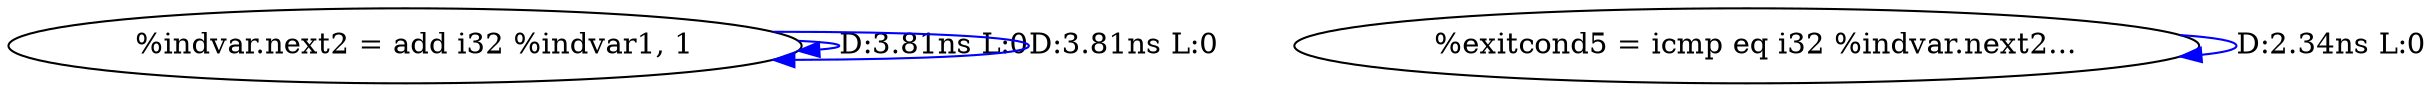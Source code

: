 digraph {
Node0x407f7b0[label="  %indvar.next2 = add i32 %indvar1, 1"];
Node0x407f7b0 -> Node0x407f7b0[label="D:3.81ns L:0",color=blue];
Node0x407f7b0 -> Node0x407f7b0[label="D:3.81ns L:0",color=blue];
Node0x407f8f0[label="  %exitcond5 = icmp eq i32 %indvar.next2..."];
Node0x407f8f0 -> Node0x407f8f0[label="D:2.34ns L:0",color=blue];
}

